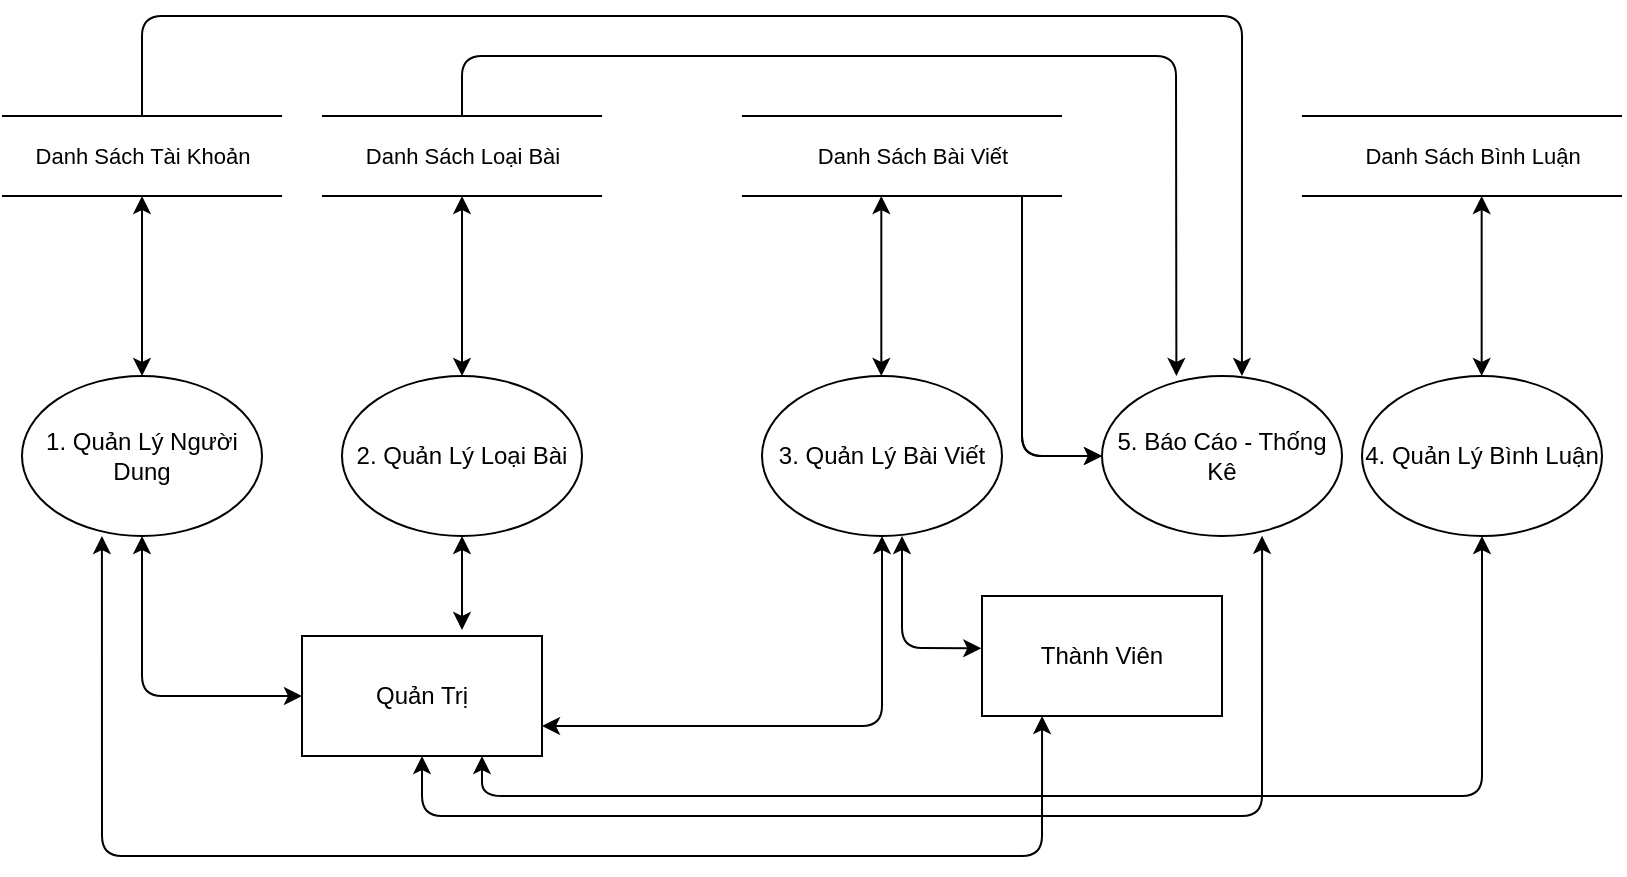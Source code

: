 <mxfile version="13.7.7" type="device"><diagram id="5tbQ07AIr4AsUqWxoySz" name="Page-1"><mxGraphModel dx="1021" dy="542" grid="1" gridSize="10" guides="1" tooltips="1" connect="1" arrows="1" fold="1" page="1" pageScale="1" pageWidth="827" pageHeight="1169" math="0" shadow="0"><root><mxCell id="0"/><mxCell id="1" parent="0"/><mxCell id="sc1iE1z-exCTsUj89_M_-1" value="1. Quản Lý Người Dung" style="ellipse;whiteSpace=wrap;html=1;" parent="1" vertex="1"><mxGeometry x="310" y="210" width="120" height="80" as="geometry"/></mxCell><mxCell id="sc1iE1z-exCTsUj89_M_-2" value="2. Quản Lý Loại Bài" style="ellipse;whiteSpace=wrap;html=1;" parent="1" vertex="1"><mxGeometry x="470" y="210" width="120" height="80" as="geometry"/></mxCell><mxCell id="sc1iE1z-exCTsUj89_M_-3" value="3. Quản Lý Bài Viết" style="ellipse;whiteSpace=wrap;html=1;" parent="1" vertex="1"><mxGeometry x="680" y="210" width="120" height="80" as="geometry"/></mxCell><mxCell id="sc1iE1z-exCTsUj89_M_-5" value="" style="endArrow=none;html=1;" parent="1" edge="1"><mxGeometry width="50" height="50" relative="1" as="geometry"><mxPoint x="460" y="80" as="sourcePoint"/><mxPoint x="600" y="80" as="targetPoint"/></mxGeometry></mxCell><mxCell id="sc1iE1z-exCTsUj89_M_-6" value="Danh Sách Loại Bài" style="edgeLabel;html=1;align=center;verticalAlign=middle;resizable=0;points=[];" parent="sc1iE1z-exCTsUj89_M_-5" vertex="1" connectable="0"><mxGeometry x="0.443" y="-2" relative="1" as="geometry"><mxPoint x="-31" y="18" as="offset"/></mxGeometry></mxCell><mxCell id="sc1iE1z-exCTsUj89_M_-7" value="" style="endArrow=none;html=1;" parent="1" edge="1"><mxGeometry width="50" height="50" relative="1" as="geometry"><mxPoint x="460" y="120" as="sourcePoint"/><mxPoint x="600" y="120" as="targetPoint"/></mxGeometry></mxCell><mxCell id="sc1iE1z-exCTsUj89_M_-18" value="" style="endArrow=none;html=1;" parent="1" edge="1"><mxGeometry width="50" height="50" relative="1" as="geometry"><mxPoint x="670" y="80" as="sourcePoint"/><mxPoint x="830" y="80" as="targetPoint"/></mxGeometry></mxCell><mxCell id="sc1iE1z-exCTsUj89_M_-19" value="Danh Sách Bài Viết" style="edgeLabel;html=1;align=center;verticalAlign=middle;resizable=0;points=[];" parent="sc1iE1z-exCTsUj89_M_-18" vertex="1" connectable="0"><mxGeometry x="0.443" y="-2" relative="1" as="geometry"><mxPoint x="-31" y="18" as="offset"/></mxGeometry></mxCell><mxCell id="sc1iE1z-exCTsUj89_M_-20" value="" style="endArrow=none;html=1;" parent="1" edge="1"><mxGeometry width="50" height="50" relative="1" as="geometry"><mxPoint x="670" y="120" as="sourcePoint"/><mxPoint x="830" y="120" as="targetPoint"/></mxGeometry></mxCell><mxCell id="sc1iE1z-exCTsUj89_M_-24" value="" style="endArrow=none;html=1;" parent="1" edge="1"><mxGeometry width="50" height="50" relative="1" as="geometry"><mxPoint x="300" y="80" as="sourcePoint"/><mxPoint x="440" y="80" as="targetPoint"/></mxGeometry></mxCell><mxCell id="sc1iE1z-exCTsUj89_M_-25" value="Danh Sách Tài Khoản" style="edgeLabel;html=1;align=center;verticalAlign=middle;resizable=0;points=[];" parent="sc1iE1z-exCTsUj89_M_-24" vertex="1" connectable="0"><mxGeometry x="0.443" y="-2" relative="1" as="geometry"><mxPoint x="-31" y="18" as="offset"/></mxGeometry></mxCell><mxCell id="sc1iE1z-exCTsUj89_M_-26" value="" style="endArrow=none;html=1;" parent="1" edge="1"><mxGeometry width="50" height="50" relative="1" as="geometry"><mxPoint x="300" y="120" as="sourcePoint"/><mxPoint x="440" y="120" as="targetPoint"/></mxGeometry></mxCell><mxCell id="sc1iE1z-exCTsUj89_M_-30" value="Quản Trị" style="rounded=0;whiteSpace=wrap;html=1;" parent="1" vertex="1"><mxGeometry x="450" y="340" width="120" height="60" as="geometry"/></mxCell><mxCell id="sc1iE1z-exCTsUj89_M_-31" value="Thành Viên" style="rounded=0;whiteSpace=wrap;html=1;" parent="1" vertex="1"><mxGeometry x="790" y="320" width="120" height="60" as="geometry"/></mxCell><mxCell id="sc1iE1z-exCTsUj89_M_-32" value="5. Báo Cáo - Thống Kê" style="ellipse;whiteSpace=wrap;html=1;" parent="1" vertex="1"><mxGeometry x="850" y="210" width="120" height="80" as="geometry"/></mxCell><mxCell id="sc1iE1z-exCTsUj89_M_-33" value="" style="endArrow=classic;startArrow=classic;html=1;" parent="1" edge="1"><mxGeometry width="50" height="50" relative="1" as="geometry"><mxPoint x="370" y="210" as="sourcePoint"/><mxPoint x="370" y="120" as="targetPoint"/></mxGeometry></mxCell><mxCell id="sc1iE1z-exCTsUj89_M_-34" value="" style="endArrow=classic;startArrow=classic;html=1;exitX=0.5;exitY=0;exitDx=0;exitDy=0;" parent="1" source="sc1iE1z-exCTsUj89_M_-2" edge="1"><mxGeometry width="50" height="50" relative="1" as="geometry"><mxPoint x="480" y="190" as="sourcePoint"/><mxPoint x="530" y="120" as="targetPoint"/></mxGeometry></mxCell><mxCell id="sc1iE1z-exCTsUj89_M_-35" value="" style="endArrow=classic;startArrow=classic;html=1;exitX=0.5;exitY=0;exitDx=0;exitDy=0;" parent="1" edge="1"><mxGeometry width="50" height="50" relative="1" as="geometry"><mxPoint x="739.66" y="210" as="sourcePoint"/><mxPoint x="739.66" y="120" as="targetPoint"/></mxGeometry></mxCell><mxCell id="sc1iE1z-exCTsUj89_M_-39" value="" style="endArrow=classic;html=1;" parent="1" edge="1"><mxGeometry width="50" height="50" relative="1" as="geometry"><mxPoint x="810" y="120" as="sourcePoint"/><mxPoint x="850" y="250" as="targetPoint"/><Array as="points"><mxPoint x="810" y="250"/></Array></mxGeometry></mxCell><mxCell id="sc1iE1z-exCTsUj89_M_-40" value="" style="endArrow=classic;html=1;entryX=0.31;entryY=0;entryDx=0;entryDy=0;entryPerimeter=0;" parent="1" target="sc1iE1z-exCTsUj89_M_-32" edge="1"><mxGeometry width="50" height="50" relative="1" as="geometry"><mxPoint x="530" y="80" as="sourcePoint"/><mxPoint x="887.24" y="93.36" as="targetPoint"/><Array as="points"><mxPoint x="530" y="50"/><mxPoint x="887" y="50"/></Array></mxGeometry></mxCell><mxCell id="sc1iE1z-exCTsUj89_M_-43" value="" style="endArrow=classic;startArrow=classic;html=1;exitX=0.5;exitY=1;exitDx=0;exitDy=0;entryX=0;entryY=0.5;entryDx=0;entryDy=0;" parent="1" source="sc1iE1z-exCTsUj89_M_-1" target="sc1iE1z-exCTsUj89_M_-30" edge="1"><mxGeometry width="50" height="50" relative="1" as="geometry"><mxPoint x="370" y="380" as="sourcePoint"/><mxPoint x="420" y="330" as="targetPoint"/><Array as="points"><mxPoint x="370" y="370"/></Array></mxGeometry></mxCell><mxCell id="sc1iE1z-exCTsUj89_M_-44" value="" style="endArrow=classic;startArrow=classic;html=1;" parent="1" target="sc1iE1z-exCTsUj89_M_-2" edge="1"><mxGeometry width="50" height="50" relative="1" as="geometry"><mxPoint x="530" y="337" as="sourcePoint"/><mxPoint x="510" y="280" as="targetPoint"/></mxGeometry></mxCell><mxCell id="sc1iE1z-exCTsUj89_M_-45" value="" style="endArrow=classic;startArrow=classic;html=1;entryX=0.5;entryY=1;entryDx=0;entryDy=0;exitX=1;exitY=0.75;exitDx=0;exitDy=0;" parent="1" source="sc1iE1z-exCTsUj89_M_-30" target="sc1iE1z-exCTsUj89_M_-3" edge="1"><mxGeometry width="50" height="50" relative="1" as="geometry"><mxPoint x="630" y="370" as="sourcePoint"/><mxPoint x="680" y="320" as="targetPoint"/><Array as="points"><mxPoint x="740" y="385"/></Array></mxGeometry></mxCell><mxCell id="sc1iE1z-exCTsUj89_M_-46" value="" style="endArrow=classic;startArrow=classic;html=1;fontStyle=1;exitX=0.5;exitY=1;exitDx=0;exitDy=0;entryX=0.667;entryY=0.999;entryDx=0;entryDy=0;entryPerimeter=0;" parent="1" source="sc1iE1z-exCTsUj89_M_-30" target="sc1iE1z-exCTsUj89_M_-32" edge="1"><mxGeometry width="50" height="50" relative="1" as="geometry"><mxPoint x="570" y="420" as="sourcePoint"/><mxPoint x="749.66" y="130" as="targetPoint"/><Array as="points"><mxPoint x="510" y="430"/><mxPoint x="930" y="430"/></Array></mxGeometry></mxCell><mxCell id="o--ZEGqVxKxpgpu1T2fY-3" value="" style="endArrow=classic;html=1;" parent="1" edge="1"><mxGeometry width="50" height="50" relative="1" as="geometry"><mxPoint x="810" y="120" as="sourcePoint"/><mxPoint x="850" y="250" as="targetPoint"/><Array as="points"><mxPoint x="810" y="250"/></Array></mxGeometry></mxCell><mxCell id="o--ZEGqVxKxpgpu1T2fY-5" value="" style="endArrow=classic;html=1;entryX=0.583;entryY=0;entryDx=0;entryDy=0;entryPerimeter=0;" parent="1" target="sc1iE1z-exCTsUj89_M_-32" edge="1"><mxGeometry width="50" height="50" relative="1" as="geometry"><mxPoint x="370" y="80" as="sourcePoint"/><mxPoint x="918.6" y="180" as="targetPoint"/><Array as="points"><mxPoint x="370" y="30"/><mxPoint x="920" y="30"/></Array></mxGeometry></mxCell><mxCell id="o--ZEGqVxKxpgpu1T2fY-7" value="" style="endArrow=classic;startArrow=classic;html=1;exitX=-0.003;exitY=0.436;exitDx=0;exitDy=0;exitPerimeter=0;" parent="1" source="sc1iE1z-exCTsUj89_M_-31" edge="1"><mxGeometry width="50" height="50" relative="1" as="geometry"><mxPoint x="820" y="330" as="sourcePoint"/><mxPoint x="750" y="290" as="targetPoint"/><Array as="points"><mxPoint x="750" y="346"/></Array></mxGeometry></mxCell><mxCell id="o--ZEGqVxKxpgpu1T2fY-8" value="" style="endArrow=classic;startArrow=classic;html=1;fontStyle=1;exitX=0.333;exitY=1;exitDx=0;exitDy=0;entryX=0.667;entryY=0.999;entryDx=0;entryDy=0;entryPerimeter=0;exitPerimeter=0;" parent="1" source="sc1iE1z-exCTsUj89_M_-1" edge="1"><mxGeometry width="50" height="50" relative="1" as="geometry"><mxPoint x="400" y="490.08" as="sourcePoint"/><mxPoint x="820.04" y="380.0" as="targetPoint"/><Array as="points"><mxPoint x="350" y="450"/><mxPoint x="820" y="450"/></Array></mxGeometry></mxCell><mxCell id="54RQ8qPQ-ZhcnZxadtk1-1" value="4. Quản Lý Bình Luận" style="ellipse;whiteSpace=wrap;html=1;" vertex="1" parent="1"><mxGeometry x="980" y="210" width="120" height="80" as="geometry"/></mxCell><mxCell id="54RQ8qPQ-ZhcnZxadtk1-2" value="" style="endArrow=none;html=1;" edge="1" parent="1"><mxGeometry width="50" height="50" relative="1" as="geometry"><mxPoint x="950" y="80" as="sourcePoint"/><mxPoint x="1110" y="80" as="targetPoint"/></mxGeometry></mxCell><mxCell id="54RQ8qPQ-ZhcnZxadtk1-3" value="Danh Sách Bình Luận" style="edgeLabel;html=1;align=center;verticalAlign=middle;resizable=0;points=[];" vertex="1" connectable="0" parent="54RQ8qPQ-ZhcnZxadtk1-2"><mxGeometry x="0.443" y="-2" relative="1" as="geometry"><mxPoint x="-31" y="18" as="offset"/></mxGeometry></mxCell><mxCell id="54RQ8qPQ-ZhcnZxadtk1-4" value="" style="endArrow=none;html=1;" edge="1" parent="1"><mxGeometry width="50" height="50" relative="1" as="geometry"><mxPoint x="950" y="120" as="sourcePoint"/><mxPoint x="1110" y="120" as="targetPoint"/></mxGeometry></mxCell><mxCell id="54RQ8qPQ-ZhcnZxadtk1-5" value="" style="endArrow=classic;startArrow=classic;html=1;exitX=0.5;exitY=0;exitDx=0;exitDy=0;" edge="1" parent="1"><mxGeometry width="50" height="50" relative="1" as="geometry"><mxPoint x="1039.83" y="210" as="sourcePoint"/><mxPoint x="1039.83" y="120" as="targetPoint"/><Array as="points"><mxPoint x="1039.83" y="160"/></Array></mxGeometry></mxCell><mxCell id="54RQ8qPQ-ZhcnZxadtk1-6" value="" style="endArrow=classic;startArrow=classic;html=1;fontStyle=1;exitX=0.5;exitY=1;exitDx=0;exitDy=0;entryX=0.5;entryY=1;entryDx=0;entryDy=0;" edge="1" parent="1" target="54RQ8qPQ-ZhcnZxadtk1-1"><mxGeometry width="50" height="50" relative="1" as="geometry"><mxPoint x="540" y="400.04" as="sourcePoint"/><mxPoint x="960" y="300" as="targetPoint"/><Array as="points"><mxPoint x="540" y="420"/><mxPoint x="1040" y="420"/></Array></mxGeometry></mxCell></root></mxGraphModel></diagram></mxfile>